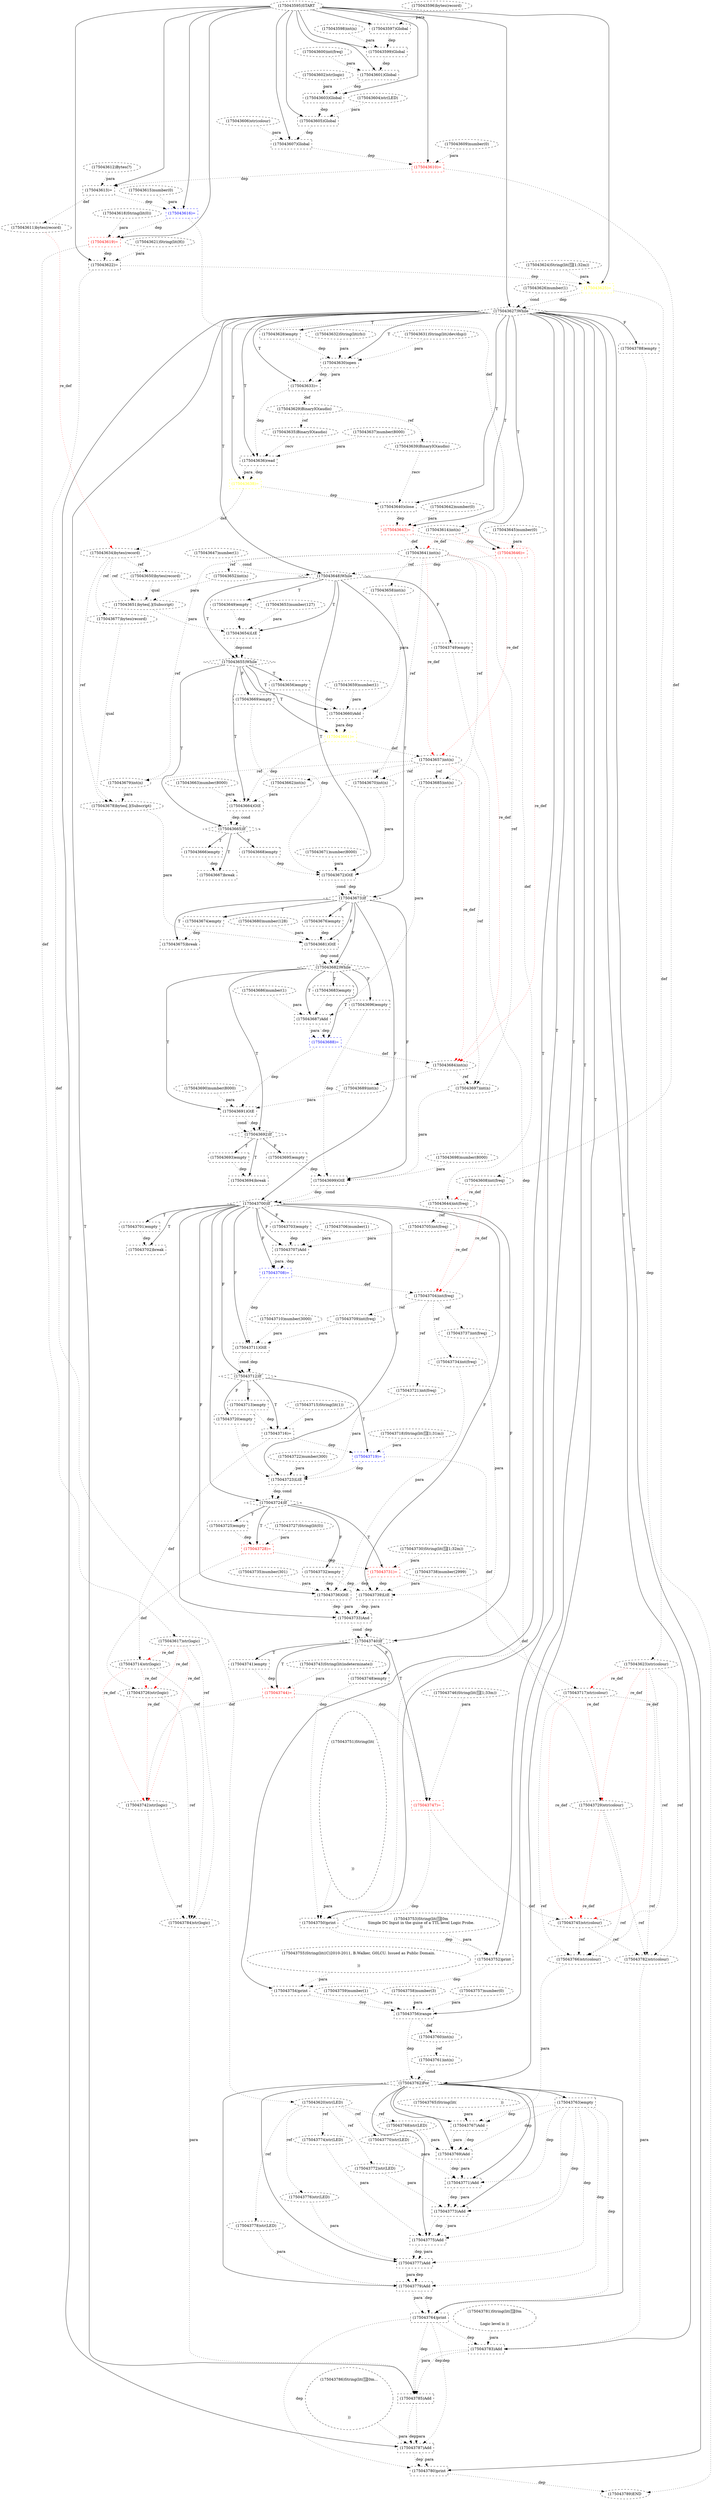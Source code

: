 digraph G {
1 [label="(175043760)int(n)" shape=ellipse style=dashed]
2 [label="(175043751)String(lit(





























))" shape=ellipse style=dashed]
3 [label="(175043737)int(freq)" shape=ellipse style=dashed]
4 [label="(175043603)Global" shape=box style=dashed]
5 [label="(175043644)int(freq)" shape=ellipse style=dashed]
6 [label="(175043665)If" shape=diamond style=dashed]
7 [label="(175043726)str(logic)" shape=ellipse style=dashed]
8 [label="(175043699)GtE" shape=box style=dashed]
9 [label="(175043660)Add" shape=box style=dashed]
10 [label="(175043703)empty" shape=box style=dashed]
11 [label="(175043745)str(colour)" shape=ellipse style=dashed]
12 [label="(175043777)Add" shape=box style=dashed]
13 [label="(175043612)Bytes(?)" shape=ellipse style=dashed]
14 [label="(175043684)int(n)" shape=ellipse style=dashed]
15 [label="(175043707)Add" shape=box style=dashed]
16 [label="(175043669)empty" shape=box style=dashed]
17 [label="(175043651)bytes[.](Subscript)" shape=ellipse style=dashed]
18 [label="(175043602)str(logic)" shape=ellipse style=dashed]
19 [label="(175043629)BinaryIO(audio)" shape=ellipse style=dashed color=black fontcolor=black]
20 [label="(175043689)int(n)" shape=ellipse style=dashed]
21 [label="(175043736)GtE" shape=box style=dashed]
22 [label="(175043663)number(8000)" shape=ellipse style=dashed]
23 [label="(175043687)Add" shape=box style=dashed]
24 [label="(175043734)int(freq)" shape=ellipse style=dashed]
25 [label="(175043673)If" shape=diamond style=dashed]
26 [label="(175043659)number(1)" shape=ellipse style=dashed]
27 [label="(175043787)Add" shape=box style=dashed]
28 [label="(175043617)str(logic)" shape=ellipse style=dashed]
29 [label="(175043743)String(lit(indeterminate))" shape=ellipse style=dashed]
30 [label="(175043767)Add" shape=box style=dashed]
31 [label="(175043779)Add" shape=box style=dashed]
32 [label="(175043655)While" shape=diamond style=dashed]
33 [label="(175043658)int(n)" shape=ellipse style=dashed]
34 [label="(175043766)str(colour)" shape=ellipse style=dashed]
35 [label="(175043711)GtE" shape=box style=dashed]
36 [label="(175043780)print" shape=box style=dashed]
37 [label="(175043688)=" shape=box style=dashed color=blue fontcolor=blue]
38 [label="(175043717)str(colour)" shape=ellipse style=dashed]
39 [label="(175043599)Global" shape=box style=dashed]
40 [label="(175043643)=" shape=box style=dashed color=red fontcolor=red]
41 [label="(175043647)number(1)" shape=ellipse style=dashed]
42 [label="(175043600)int(freq)" shape=ellipse style=dashed]
43 [label="(175043619)=" shape=box style=dashed color=red fontcolor=red]
44 [label="(175043685)int(n)" shape=ellipse style=dashed]
45 [label="(175043716)=" shape=box style=dashed color=black fontcolor=black]
46 [label="(175043774)str(LED)" shape=ellipse style=dashed]
47 [label="(175043754)print" shape=box style=dashed]
48 [label="(175043652)int(n)" shape=ellipse style=dashed]
49 [label="(175043683)empty" shape=box style=dashed]
50 [label="(175043772)str(LED)" shape=ellipse style=dashed]
51 [label="(175043598)int(n)" shape=ellipse style=dashed]
52 [label="(175043682)While" shape=diamond style=dashed]
53 [label="(175043733)And" shape=box style=dashed]
54 [label="(175043661)=" shape=box style=dashed color=yellow fontcolor=yellow]
55 [label="(175043641)int(n)" shape=ellipse style=dashed]
56 [label="(175043709)int(freq)" shape=ellipse style=dashed]
57 [label="(175043742)str(logic)" shape=ellipse style=dashed]
58 [label="(175043605)Global" shape=box style=dashed]
59 [label="(175043725)empty" shape=box style=dashed]
60 [label="(175043715)String(lit(1))" shape=ellipse style=dashed]
61 [label="(175043710)number(3000)" shape=ellipse style=dashed]
62 [label="(175043735)number(301)" shape=ellipse style=dashed]
63 [label="(175043719)=" shape=box style=dashed color=blue fontcolor=blue]
64 [label="(175043646)=" shape=box style=dashed color=red fontcolor=red]
65 [label="(175043721)int(freq)" shape=ellipse style=dashed]
66 [label="(175043667)break" shape=box style=dashed]
67 [label="(175043770)str(LED)" shape=ellipse style=dashed]
68 [label="(175043657)int(n)" shape=ellipse style=dashed]
69 [label="(175043759)number(1)" shape=ellipse style=dashed]
70 [label="(175043788)empty" shape=box style=dashed]
71 [label="(175043626)number(1)" shape=ellipse style=dashed]
72 [label="(175043730)String(lit([1;32m))" shape=ellipse style=dashed]
73 [label="(175043679)int(n)" shape=ellipse style=dashed]
74 [label="(175043714)str(logic)" shape=ellipse style=dashed]
75 [label="(175043727)String(lit(0))" shape=ellipse style=dashed]
76 [label="(175043782)str(colour)" shape=ellipse style=dashed]
77 [label="(175043608)int(freq)" shape=ellipse style=dashed]
78 [label="(175043712)If" shape=diamond style=dashed]
79 [label="(175043700)If" shape=diamond style=dashed]
80 [label="(175043768)str(LED)" shape=ellipse style=dashed]
81 [label="(175043668)empty" shape=box style=dashed]
82 [label="(175043765)String(lit(                                     ))" shape=ellipse style=dashed]
83 [label="(175043785)Add" shape=box style=dashed]
84 [label="(175043747)=" shape=box style=dashed color=red fontcolor=red]
85 [label="(175043701)empty" shape=box style=dashed]
86 [label="(175043635)BinaryIO(audio)" shape=ellipse style=dashed]
87 [label="(175043650)bytes(record)" shape=ellipse style=dashed]
88 [label="(175043773)Add" shape=box style=dashed]
89 [label="(175043628)empty" shape=box style=dashed]
90 [label="(175043686)number(1)" shape=ellipse style=dashed]
91 [label="(175043758)number(3)" shape=ellipse style=dashed]
92 [label="(175043783)Add" shape=box style=dashed]
93 [label="(175043634)bytes(record)" shape=ellipse style=dashed]
94 [label="(175043633)=" shape=box style=dashed color=black fontcolor=black]
95 [label="(175043762)For" shape=diamond style=dashed]
96 [label="(175043691)GtE" shape=box style=dashed]
97 [label="(175043648)While" shape=diamond style=dashed]
98 [label="(175043672)GtE" shape=box style=dashed]
99 [label="(175043724)If" shape=diamond style=dashed]
100 [label="(175043693)empty" shape=box style=dashed]
101 [label="(175043694)break" shape=box style=dashed]
102 [label="(175043630)open" shape=box style=dashed color=black fontcolor=black]
103 [label="(175043763)empty" shape=box style=dashed]
104 [label="(175043677)bytes(record)" shape=ellipse style=dashed]
105 [label="(175043638)=" shape=box style=dashed color=yellow fontcolor=yellow]
106 [label="(175043637)number(8000)" shape=ellipse style=dashed]
107 [label="(175043706)number(1)" shape=ellipse style=dashed]
108 [label="(175043640)close" shape=box style=dashed color=black fontcolor=black]
109 [label="(175043662)int(n)" shape=ellipse style=dashed]
110 [label="(175043764)print" shape=box style=dashed]
111 [label="(175043674)empty" shape=box style=dashed]
112 [label="(175043752)print" shape=box style=dashed]
113 [label="(175043678)bytes[.](Subscript)" shape=ellipse style=dashed]
114 [label="(175043740)If" shape=diamond style=dashed]
115 [label="(175043781)String(lit([0m


Logic level is ))" shape=ellipse style=dashed]
116 [label="(175043697)int(n)" shape=ellipse style=dashed]
117 [label="(175043649)empty" shape=box style=dashed]
118 [label="(175043654)LtE" shape=box style=dashed]
119 [label="(175043676)empty" shape=box style=dashed]
120 [label="(175043761)int(n)" shape=ellipse style=dashed]
121 [label="(175043670)int(n)" shape=ellipse style=dashed]
122 [label="(175043601)Global" shape=box style=dashed]
123 [label="(175043749)empty" shape=box style=dashed]
124 [label="(175043732)empty" shape=box style=dashed]
125 [label="(175043729)str(colour)" shape=ellipse style=dashed]
126 [label="(175043624)String(lit([1;32m))" shape=ellipse style=dashed]
127 [label="(175043753)String(lit([0m
Simple DC Input in the guise of a TTL level Logic Probe.
))" shape=ellipse style=dashed]
128 [label="(175043708)=" shape=box style=dashed color=blue fontcolor=blue]
129 [label="(175043680)number(128)" shape=ellipse style=dashed]
130 [label="(175043789)END" style=dashed]
131 [label="(175043739)LtE" shape=box style=dashed]
132 [label="(175043690)number(8000)" shape=ellipse style=dashed]
133 [label="(175043786)String(lit([0m...








))" shape=ellipse style=dashed]
134 [label="(175043696)empty" shape=box style=dashed]
135 [label="(175043748)empty" shape=box style=dashed]
136 [label="(175043607)Global" shape=box style=dashed]
137 [label="(175043675)break" shape=box style=dashed]
138 [label="(175043604)str(LED)" shape=ellipse style=dashed]
139 [label="(175043615)number(0)" shape=ellipse style=dashed]
140 [label="(175043731)=" shape=box style=dashed color=red fontcolor=red]
141 [label="(175043775)Add" shape=box style=dashed]
142 [label="(175043606)str(colour)" shape=ellipse style=dashed]
143 [label="(175043642)number(0)" shape=ellipse style=dashed]
144 [label="(175043718)String(lit([1;31m))" shape=ellipse style=dashed]
145 [label="(175043595)START" style=dashed]
146 [label="(175043741)empty" shape=box style=dashed]
147 [label="(175043769)Add" shape=box style=dashed]
148 [label="(175043610)=" shape=box style=dashed color=red fontcolor=red]
149 [label="(175043618)String(lit(0))" shape=ellipse style=dashed]
150 [label="(175043622)=" shape=box style=dashed color=black fontcolor=black]
151 [label="(175043597)Global" shape=box style=dashed]
152 [label="(175043705)int(freq)" shape=ellipse style=dashed]
153 [label="(175043636)read" shape=box style=dashed]
154 [label="(175043704)int(freq)" shape=ellipse style=dashed]
155 [label="(175043653)number(127)" shape=ellipse style=dashed]
156 [label="(175043756)range" shape=box style=dashed]
157 [label="(175043757)number(0)" shape=ellipse style=dashed]
158 [label="(175043784)str(logic)" shape=ellipse style=dashed]
159 [label="(175043771)Add" shape=box style=dashed]
160 [label="(175043632)String(lit(rb))" shape=ellipse style=dashed color=black fontcolor=black]
161 [label="(175043609)number(0)" shape=ellipse style=dashed]
162 [label="(175043723)LtE" shape=box style=dashed]
163 [label="(175043671)number(8000)" shape=ellipse style=dashed]
164 [label="(175043625)=" shape=box style=dashed color=yellow fontcolor=yellow]
165 [label="(175043722)number(300)" shape=ellipse style=dashed]
166 [label="(175043666)empty" shape=box style=dashed]
167 [label="(175043692)If" shape=diamond style=dashed]
168 [label="(175043776)str(LED)" shape=ellipse style=dashed]
169 [label="(175043616)=" shape=box style=dashed color=blue fontcolor=blue]
170 [label="(175043713)empty" shape=box style=dashed]
171 [label="(175043702)break" shape=box style=dashed]
172 [label="(175043744)=" shape=box style=dashed color=red fontcolor=red]
173 [label="(175043631)String(lit(/dev/dsp))" shape=ellipse style=dashed color=black fontcolor=black]
174 [label="(175043738)number(2999)" shape=ellipse style=dashed]
175 [label="(175043614)int(n)" shape=ellipse style=dashed]
176 [label="(175043611)bytes(record)" shape=ellipse style=dashed]
177 [label="(175043627)While" shape=diamond style=dashed]
178 [label="(175043755)String(lit((C)2010-2011, B.Walker, G0LCU. Issued as Public Domain.


))" shape=ellipse style=dashed]
179 [label="(175043728)=" shape=box style=dashed color=red fontcolor=red]
180 [label="(175043613)=" shape=box style=dashed color=black fontcolor=black]
181 [label="(175043596)bytes(record)" shape=ellipse style=dashed]
182 [label="(175043621)String(lit(H))" shape=ellipse style=dashed]
183 [label="(175043778)str(LED)" shape=ellipse style=dashed]
184 [label="(175043681)GtE" shape=box style=dashed]
185 [label="(175043695)empty" shape=box style=dashed]
186 [label="(175043746)String(lit([1;33m))" shape=ellipse style=dashed]
187 [label="(175043623)str(colour)" shape=ellipse style=dashed]
188 [label="(175043720)empty" shape=box style=dashed]
189 [label="(175043639)BinaryIO(audio)" shape=ellipse style=dashed color=black fontcolor=black]
190 [label="(175043750)print" shape=box style=dashed]
191 [label="(175043664)GtE" shape=box style=dashed]
192 [label="(175043698)number(8000)" shape=ellipse style=dashed]
193 [label="(175043620)str(LED)" shape=ellipse style=dashed]
194 [label="(175043656)empty" shape=box style=dashed]
195 [label="(175043645)number(0)" shape=ellipse style=dashed]
156 -> 1 [label="def" style=dotted];
154 -> 3 [label="ref" style=dotted];
145 -> 4 [label="" style=solid];
18 -> 4 [label="para" style=dotted];
122 -> 4 [label="dep" style=dotted];
64 -> 5 [label="def" style=dotted];
77 -> 5 [label="re_def" style=dotted color=red];
32 -> 6 [label="T"];
191 -> 6 [label="dep" style=dotted];
191 -> 6 [label="cond" style=dotted];
179 -> 7 [label="def" style=dotted];
74 -> 7 [label="re_def" style=dotted color=red];
28 -> 7 [label="re_def" style=dotted color=red];
25 -> 8 [label="F"];
116 -> 8 [label="para" style=dotted];
192 -> 8 [label="para" style=dotted];
134 -> 8 [label="dep" style=dotted];
185 -> 8 [label="dep" style=dotted];
32 -> 9 [label="T"];
33 -> 9 [label="para" style=dotted];
26 -> 9 [label="para" style=dotted];
194 -> 9 [label="dep" style=dotted];
79 -> 10 [label="F"];
84 -> 11 [label="def" style=dotted];
38 -> 11 [label="re_def" style=dotted color=red];
125 -> 11 [label="re_def" style=dotted color=red];
187 -> 11 [label="re_def" style=dotted color=red];
95 -> 12 [label="" style=solid];
141 -> 12 [label="dep" style=dotted];
141 -> 12 [label="para" style=dotted];
168 -> 12 [label="para" style=dotted];
103 -> 12 [label="dep" style=dotted];
37 -> 14 [label="def" style=dotted];
68 -> 14 [label="re_def" style=dotted color=red];
55 -> 14 [label="re_def" style=dotted color=red];
175 -> 14 [label="re_def" style=dotted color=red];
79 -> 15 [label="F"];
152 -> 15 [label="para" style=dotted];
107 -> 15 [label="para" style=dotted];
10 -> 15 [label="dep" style=dotted];
32 -> 16 [label="F"];
87 -> 17 [label="qual" style=dotted];
48 -> 17 [label="para" style=dotted];
93 -> 17 [label="ref" style=dotted];
94 -> 19 [label="def" style=dotted];
14 -> 20 [label="ref" style=dotted];
79 -> 21 [label="F"];
24 -> 21 [label="para" style=dotted];
62 -> 21 [label="para" style=dotted];
124 -> 21 [label="dep" style=dotted];
140 -> 21 [label="dep" style=dotted];
52 -> 23 [label="T"];
44 -> 23 [label="para" style=dotted];
90 -> 23 [label="para" style=dotted];
49 -> 23 [label="dep" style=dotted];
154 -> 24 [label="ref" style=dotted];
97 -> 25 [label="T"];
98 -> 25 [label="dep" style=dotted];
98 -> 25 [label="cond" style=dotted];
177 -> 27 [label="T"];
83 -> 27 [label="dep" style=dotted];
83 -> 27 [label="para" style=dotted];
133 -> 27 [label="para" style=dotted];
110 -> 27 [label="dep" style=dotted];
43 -> 28 [label="def" style=dotted];
95 -> 30 [label="" style=solid];
82 -> 30 [label="para" style=dotted];
34 -> 30 [label="para" style=dotted];
103 -> 30 [label="dep" style=dotted];
95 -> 31 [label="" style=solid];
12 -> 31 [label="dep" style=dotted];
12 -> 31 [label="para" style=dotted];
183 -> 31 [label="para" style=dotted];
103 -> 31 [label="dep" style=dotted];
97 -> 32 [label="T"];
118 -> 32 [label="dep" style=dotted];
118 -> 32 [label="cond" style=dotted];
55 -> 33 [label="ref" style=dotted];
11 -> 34 [label="ref" style=dotted];
38 -> 34 [label="ref" style=dotted];
125 -> 34 [label="ref" style=dotted];
187 -> 34 [label="ref" style=dotted];
79 -> 35 [label="F"];
56 -> 35 [label="para" style=dotted];
61 -> 35 [label="para" style=dotted];
128 -> 35 [label="dep" style=dotted];
177 -> 36 [label="T"];
27 -> 36 [label="dep" style=dotted];
27 -> 36 [label="para" style=dotted];
110 -> 36 [label="dep" style=dotted];
52 -> 37 [label="T"];
23 -> 37 [label="dep" style=dotted];
23 -> 37 [label="para" style=dotted];
63 -> 38 [label="def" style=dotted];
187 -> 38 [label="re_def" style=dotted color=red];
145 -> 39 [label="" style=solid];
51 -> 39 [label="para" style=dotted];
151 -> 39 [label="dep" style=dotted];
177 -> 40 [label="T"];
143 -> 40 [label="para" style=dotted];
108 -> 40 [label="dep" style=dotted];
145 -> 43 [label="" style=solid];
149 -> 43 [label="para" style=dotted];
169 -> 43 [label="dep" style=dotted];
68 -> 44 [label="ref" style=dotted];
55 -> 44 [label="ref" style=dotted];
78 -> 45 [label="T"];
60 -> 45 [label="para" style=dotted];
170 -> 45 [label="dep" style=dotted];
193 -> 46 [label="ref" style=dotted];
177 -> 47 [label="T"];
178 -> 47 [label="para" style=dotted];
112 -> 47 [label="dep" style=dotted];
55 -> 48 [label="ref" style=dotted];
52 -> 49 [label="T"];
193 -> 50 [label="ref" style=dotted];
25 -> 52 [label="F"];
184 -> 52 [label="dep" style=dotted];
184 -> 52 [label="cond" style=dotted];
79 -> 53 [label="F"];
21 -> 53 [label="dep" style=dotted];
21 -> 53 [label="para" style=dotted];
131 -> 53 [label="dep" style=dotted];
131 -> 53 [label="para" style=dotted];
32 -> 54 [label="T"];
9 -> 54 [label="dep" style=dotted];
9 -> 54 [label="para" style=dotted];
40 -> 55 [label="def" style=dotted];
175 -> 55 [label="re_def" style=dotted color=red];
154 -> 56 [label="ref" style=dotted];
172 -> 57 [label="def" style=dotted];
7 -> 57 [label="re_def" style=dotted color=red];
74 -> 57 [label="re_def" style=dotted color=red];
28 -> 57 [label="re_def" style=dotted color=red];
145 -> 58 [label="" style=solid];
138 -> 58 [label="para" style=dotted];
4 -> 58 [label="dep" style=dotted];
99 -> 59 [label="T"];
78 -> 63 [label="T"];
144 -> 63 [label="para" style=dotted];
45 -> 63 [label="dep" style=dotted];
177 -> 64 [label="T"];
195 -> 64 [label="para" style=dotted];
40 -> 64 [label="dep" style=dotted];
154 -> 65 [label="ref" style=dotted];
6 -> 66 [label="T"];
166 -> 66 [label="dep" style=dotted];
193 -> 67 [label="ref" style=dotted];
54 -> 68 [label="def" style=dotted];
55 -> 68 [label="re_def" style=dotted color=red];
175 -> 68 [label="re_def" style=dotted color=red];
177 -> 70 [label="F"];
68 -> 73 [label="ref" style=dotted];
55 -> 73 [label="ref" style=dotted];
45 -> 74 [label="def" style=dotted];
28 -> 74 [label="re_def" style=dotted color=red];
11 -> 76 [label="ref" style=dotted];
38 -> 76 [label="ref" style=dotted];
125 -> 76 [label="ref" style=dotted];
187 -> 76 [label="ref" style=dotted];
148 -> 77 [label="def" style=dotted];
79 -> 78 [label="F"];
35 -> 78 [label="dep" style=dotted];
35 -> 78 [label="cond" style=dotted];
25 -> 79 [label="F"];
8 -> 79 [label="dep" style=dotted];
8 -> 79 [label="cond" style=dotted];
193 -> 80 [label="ref" style=dotted];
6 -> 81 [label="F"];
177 -> 83 [label="T"];
92 -> 83 [label="dep" style=dotted];
92 -> 83 [label="para" style=dotted];
158 -> 83 [label="para" style=dotted];
110 -> 83 [label="dep" style=dotted];
114 -> 84 [label="T"];
186 -> 84 [label="para" style=dotted];
172 -> 84 [label="dep" style=dotted];
79 -> 85 [label="T"];
19 -> 86 [label="ref" style=dotted];
93 -> 87 [label="ref" style=dotted];
95 -> 88 [label="" style=solid];
159 -> 88 [label="dep" style=dotted];
159 -> 88 [label="para" style=dotted];
50 -> 88 [label="para" style=dotted];
103 -> 88 [label="dep" style=dotted];
177 -> 89 [label="T"];
177 -> 92 [label="T"];
115 -> 92 [label="para" style=dotted];
76 -> 92 [label="para" style=dotted];
110 -> 92 [label="dep" style=dotted];
105 -> 93 [label="def" style=dotted];
176 -> 93 [label="re_def" style=dotted color=red];
177 -> 94 [label="T"];
102 -> 94 [label="dep" style=dotted];
102 -> 94 [label="para" style=dotted];
177 -> 95 [label="T"];
156 -> 95 [label="dep" style=dotted];
120 -> 95 [label="cond" style=dotted];
52 -> 96 [label="T"];
20 -> 96 [label="para" style=dotted];
132 -> 96 [label="para" style=dotted];
37 -> 96 [label="dep" style=dotted];
177 -> 97 [label="T"];
41 -> 97 [label="cond" style=dotted];
64 -> 97 [label="dep" style=dotted];
97 -> 98 [label="T"];
121 -> 98 [label="para" style=dotted];
163 -> 98 [label="para" style=dotted];
16 -> 98 [label="dep" style=dotted];
81 -> 98 [label="dep" style=dotted];
79 -> 99 [label="F"];
162 -> 99 [label="dep" style=dotted];
162 -> 99 [label="cond" style=dotted];
167 -> 100 [label="T"];
167 -> 101 [label="T"];
100 -> 101 [label="dep" style=dotted];
177 -> 102 [label="T"];
173 -> 102 [label="para" style=dotted];
160 -> 102 [label="para" style=dotted];
89 -> 102 [label="dep" style=dotted];
95 -> 103 [label="" style=solid];
93 -> 104 [label="ref" style=dotted];
177 -> 105 [label="T"];
153 -> 105 [label="dep" style=dotted];
153 -> 105 [label="para" style=dotted];
177 -> 108 [label="T"];
189 -> 108 [label="recv" style=dotted];
105 -> 108 [label="dep" style=dotted];
68 -> 109 [label="ref" style=dotted];
95 -> 110 [label="" style=solid];
31 -> 110 [label="dep" style=dotted];
31 -> 110 [label="para" style=dotted];
103 -> 110 [label="dep" style=dotted];
25 -> 111 [label="T"];
177 -> 112 [label="T"];
127 -> 112 [label="para" style=dotted];
190 -> 112 [label="dep" style=dotted];
104 -> 113 [label="qual" style=dotted];
73 -> 113 [label="para" style=dotted];
93 -> 113 [label="ref" style=dotted];
79 -> 114 [label="F"];
53 -> 114 [label="dep" style=dotted];
53 -> 114 [label="cond" style=dotted];
68 -> 116 [label="ref" style=dotted];
14 -> 116 [label="ref" style=dotted];
55 -> 116 [label="ref" style=dotted];
97 -> 117 [label="T"];
97 -> 118 [label="T"];
17 -> 118 [label="para" style=dotted];
155 -> 118 [label="para" style=dotted];
117 -> 118 [label="dep" style=dotted];
25 -> 119 [label="F"];
1 -> 120 [label="ref" style=dotted];
68 -> 121 [label="ref" style=dotted];
55 -> 121 [label="ref" style=dotted];
145 -> 122 [label="" style=solid];
42 -> 122 [label="para" style=dotted];
39 -> 122 [label="dep" style=dotted];
97 -> 123 [label="F"];
99 -> 124 [label="F"];
140 -> 125 [label="def" style=dotted];
38 -> 125 [label="re_def" style=dotted color=red];
187 -> 125 [label="re_def" style=dotted color=red];
79 -> 128 [label="F"];
15 -> 128 [label="dep" style=dotted];
15 -> 128 [label="para" style=dotted];
70 -> 130 [label="dep" style=dotted];
36 -> 130 [label="dep" style=dotted];
79 -> 131 [label="F"];
3 -> 131 [label="para" style=dotted];
174 -> 131 [label="para" style=dotted];
124 -> 131 [label="dep" style=dotted];
140 -> 131 [label="dep" style=dotted];
52 -> 134 [label="F"];
114 -> 135 [label="F"];
145 -> 136 [label="" style=solid];
142 -> 136 [label="para" style=dotted];
58 -> 136 [label="dep" style=dotted];
25 -> 137 [label="T"];
111 -> 137 [label="dep" style=dotted];
99 -> 140 [label="T"];
72 -> 140 [label="para" style=dotted];
179 -> 140 [label="dep" style=dotted];
95 -> 141 [label="" style=solid];
88 -> 141 [label="dep" style=dotted];
88 -> 141 [label="para" style=dotted];
46 -> 141 [label="para" style=dotted];
103 -> 141 [label="dep" style=dotted];
114 -> 146 [label="T"];
95 -> 147 [label="" style=solid];
30 -> 147 [label="dep" style=dotted];
30 -> 147 [label="para" style=dotted];
80 -> 147 [label="para" style=dotted];
103 -> 147 [label="dep" style=dotted];
145 -> 148 [label="" style=solid];
161 -> 148 [label="para" style=dotted];
136 -> 148 [label="dep" style=dotted];
145 -> 150 [label="" style=solid];
182 -> 150 [label="para" style=dotted];
43 -> 150 [label="dep" style=dotted];
145 -> 151 [label="" style=solid];
181 -> 151 [label="para" style=dotted];
5 -> 152 [label="ref" style=dotted];
177 -> 153 [label="T"];
86 -> 153 [label="recv" style=dotted];
106 -> 153 [label="para" style=dotted];
94 -> 153 [label="dep" style=dotted];
128 -> 154 [label="def" style=dotted];
5 -> 154 [label="re_def" style=dotted color=red];
77 -> 154 [label="re_def" style=dotted color=red];
177 -> 156 [label="T"];
157 -> 156 [label="para" style=dotted];
91 -> 156 [label="para" style=dotted];
69 -> 156 [label="para" style=dotted];
47 -> 156 [label="dep" style=dotted];
7 -> 158 [label="ref" style=dotted];
74 -> 158 [label="ref" style=dotted];
57 -> 158 [label="ref" style=dotted];
28 -> 158 [label="ref" style=dotted];
95 -> 159 [label="" style=solid];
147 -> 159 [label="dep" style=dotted];
147 -> 159 [label="para" style=dotted];
67 -> 159 [label="para" style=dotted];
103 -> 159 [label="dep" style=dotted];
79 -> 162 [label="F"];
65 -> 162 [label="para" style=dotted];
165 -> 162 [label="para" style=dotted];
188 -> 162 [label="dep" style=dotted];
63 -> 162 [label="dep" style=dotted];
145 -> 164 [label="" style=solid];
126 -> 164 [label="para" style=dotted];
150 -> 164 [label="dep" style=dotted];
6 -> 166 [label="T"];
52 -> 167 [label="T"];
96 -> 167 [label="dep" style=dotted];
96 -> 167 [label="cond" style=dotted];
193 -> 168 [label="ref" style=dotted];
145 -> 169 [label="" style=solid];
139 -> 169 [label="para" style=dotted];
180 -> 169 [label="dep" style=dotted];
78 -> 170 [label="T"];
79 -> 171 [label="T"];
85 -> 171 [label="dep" style=dotted];
114 -> 172 [label="T"];
29 -> 172 [label="para" style=dotted];
146 -> 172 [label="dep" style=dotted];
169 -> 175 [label="def" style=dotted];
180 -> 176 [label="def" style=dotted];
145 -> 177 [label="" style=solid];
71 -> 177 [label="cond" style=dotted];
164 -> 177 [label="dep" style=dotted];
99 -> 179 [label="T"];
75 -> 179 [label="para" style=dotted];
59 -> 179 [label="dep" style=dotted];
145 -> 180 [label="" style=solid];
13 -> 180 [label="para" style=dotted];
148 -> 180 [label="dep" style=dotted];
193 -> 183 [label="ref" style=dotted];
25 -> 184 [label="F"];
113 -> 184 [label="para" style=dotted];
129 -> 184 [label="para" style=dotted];
119 -> 184 [label="dep" style=dotted];
167 -> 185 [label="F"];
164 -> 187 [label="def" style=dotted];
78 -> 188 [label="F"];
19 -> 189 [label="ref" style=dotted];
177 -> 190 [label="T"];
2 -> 190 [label="para" style=dotted];
135 -> 190 [label="dep" style=dotted];
84 -> 190 [label="dep" style=dotted];
123 -> 190 [label="dep" style=dotted];
32 -> 191 [label="T"];
109 -> 191 [label="para" style=dotted];
22 -> 191 [label="para" style=dotted];
54 -> 191 [label="dep" style=dotted];
150 -> 193 [label="def" style=dotted];
32 -> 194 [label="T"];
}